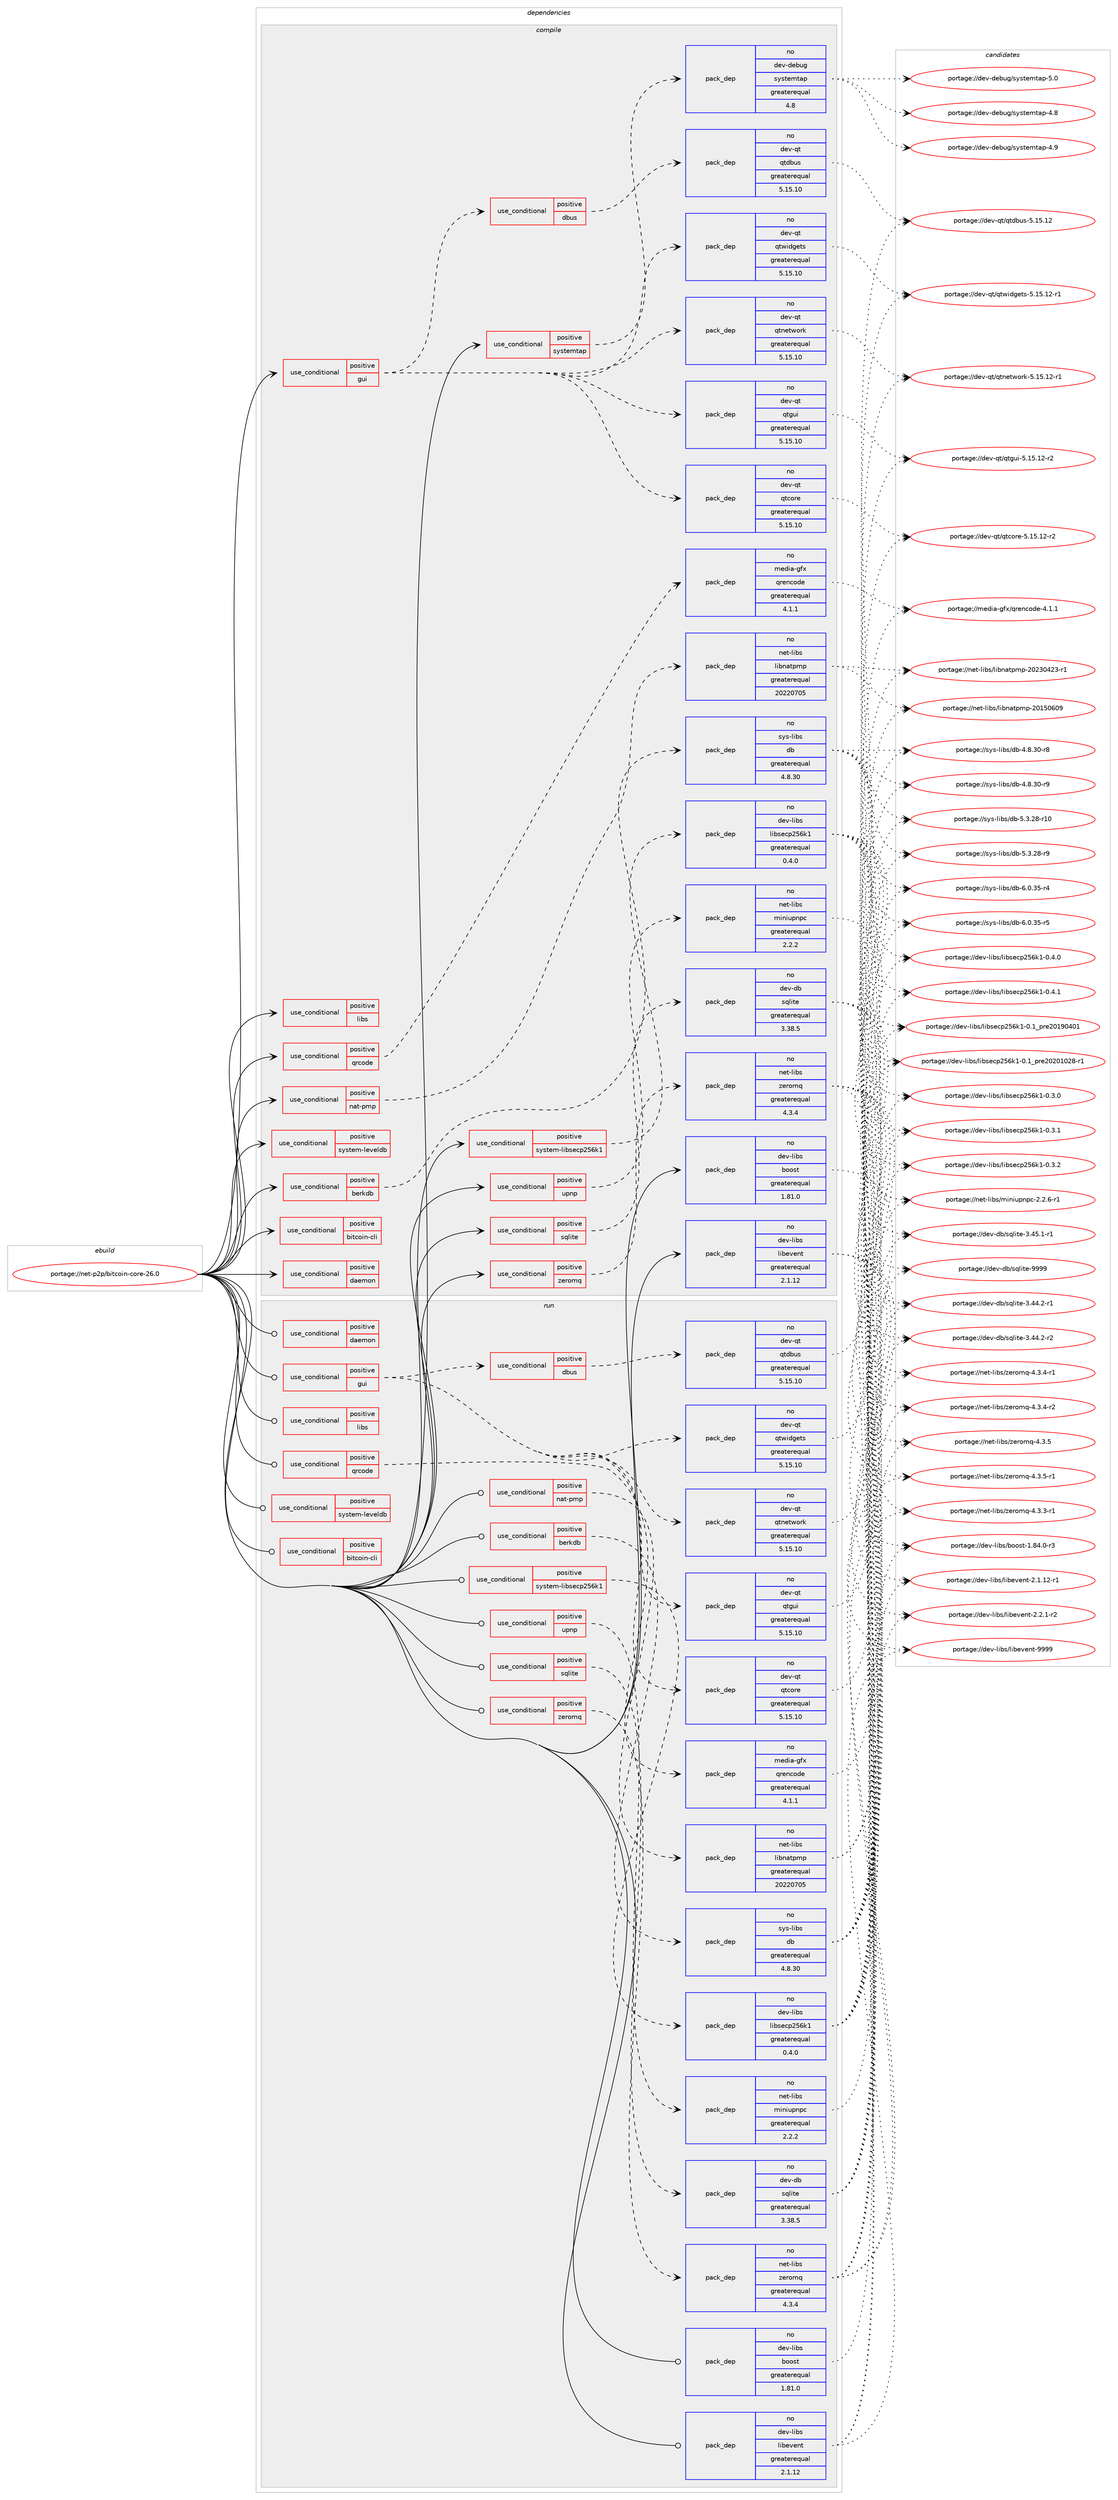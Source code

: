 digraph prolog {

# *************
# Graph options
# *************

newrank=true;
concentrate=true;
compound=true;
graph [rankdir=LR,fontname=Helvetica,fontsize=10,ranksep=1.5];#, ranksep=2.5, nodesep=0.2];
edge  [arrowhead=vee];
node  [fontname=Helvetica,fontsize=10];

# **********
# The ebuild
# **********

subgraph cluster_leftcol {
color=gray;
rank=same;
label=<<i>ebuild</i>>;
id [label="portage://net-p2p/bitcoin-core-26.0", color=red, width=4, href="../net-p2p/bitcoin-core-26.0.svg"];
}

# ****************
# The dependencies
# ****************

subgraph cluster_midcol {
color=gray;
label=<<i>dependencies</i>>;
subgraph cluster_compile {
fillcolor="#eeeeee";
style=filled;
label=<<i>compile</i>>;
subgraph cond5794 {
dependency8183 [label=<<TABLE BORDER="0" CELLBORDER="1" CELLSPACING="0" CELLPADDING="4"><TR><TD ROWSPAN="3" CELLPADDING="10">use_conditional</TD></TR><TR><TD>positive</TD></TR><TR><TD>berkdb</TD></TR></TABLE>>, shape=none, color=red];
subgraph pack2310 {
dependency8184 [label=<<TABLE BORDER="0" CELLBORDER="1" CELLSPACING="0" CELLPADDING="4" WIDTH="220"><TR><TD ROWSPAN="6" CELLPADDING="30">pack_dep</TD></TR><TR><TD WIDTH="110">no</TD></TR><TR><TD>sys-libs</TD></TR><TR><TD>db</TD></TR><TR><TD>greaterequal</TD></TR><TR><TD>4.8.30</TD></TR></TABLE>>, shape=none, color=blue];
}
dependency8183:e -> dependency8184:w [weight=20,style="dashed",arrowhead="vee"];
}
id:e -> dependency8183:w [weight=20,style="solid",arrowhead="vee"];
subgraph cond5795 {
dependency8185 [label=<<TABLE BORDER="0" CELLBORDER="1" CELLSPACING="0" CELLPADDING="4"><TR><TD ROWSPAN="3" CELLPADDING="10">use_conditional</TD></TR><TR><TD>positive</TD></TR><TR><TD>bitcoin-cli</TD></TR></TABLE>>, shape=none, color=red];
# *** BEGIN UNKNOWN DEPENDENCY TYPE (TODO) ***
# dependency8185 -> package_dependency(portage://net-p2p/bitcoin-core-26.0,install,weak,net-p2p,bitcoin-cli,none,[,,],[],[])
# *** END UNKNOWN DEPENDENCY TYPE (TODO) ***

}
id:e -> dependency8185:w [weight=20,style="solid",arrowhead="vee"];
subgraph cond5796 {
dependency8186 [label=<<TABLE BORDER="0" CELLBORDER="1" CELLSPACING="0" CELLPADDING="4"><TR><TD ROWSPAN="3" CELLPADDING="10">use_conditional</TD></TR><TR><TD>positive</TD></TR><TR><TD>daemon</TD></TR></TABLE>>, shape=none, color=red];
# *** BEGIN UNKNOWN DEPENDENCY TYPE (TODO) ***
# dependency8186 -> package_dependency(portage://net-p2p/bitcoin-core-26.0,install,weak,net-p2p,bitcoind,none,[,,],[],[])
# *** END UNKNOWN DEPENDENCY TYPE (TODO) ***

# *** BEGIN UNKNOWN DEPENDENCY TYPE (TODO) ***
# dependency8186 -> package_dependency(portage://net-p2p/bitcoin-core-26.0,install,no,acct-group,bitcoin,none,[,,],[],[])
# *** END UNKNOWN DEPENDENCY TYPE (TODO) ***

# *** BEGIN UNKNOWN DEPENDENCY TYPE (TODO) ***
# dependency8186 -> package_dependency(portage://net-p2p/bitcoin-core-26.0,install,no,acct-user,bitcoin,none,[,,],[],[])
# *** END UNKNOWN DEPENDENCY TYPE (TODO) ***

}
id:e -> dependency8186:w [weight=20,style="solid",arrowhead="vee"];
subgraph cond5797 {
dependency8187 [label=<<TABLE BORDER="0" CELLBORDER="1" CELLSPACING="0" CELLPADDING="4"><TR><TD ROWSPAN="3" CELLPADDING="10">use_conditional</TD></TR><TR><TD>positive</TD></TR><TR><TD>gui</TD></TR></TABLE>>, shape=none, color=red];
# *** BEGIN UNKNOWN DEPENDENCY TYPE (TODO) ***
# dependency8187 -> package_dependency(portage://net-p2p/bitcoin-core-26.0,install,weak,net-p2p,bitcoin-qt,none,[,,],[],[])
# *** END UNKNOWN DEPENDENCY TYPE (TODO) ***

subgraph pack2311 {
dependency8188 [label=<<TABLE BORDER="0" CELLBORDER="1" CELLSPACING="0" CELLPADDING="4" WIDTH="220"><TR><TD ROWSPAN="6" CELLPADDING="30">pack_dep</TD></TR><TR><TD WIDTH="110">no</TD></TR><TR><TD>dev-qt</TD></TR><TR><TD>qtcore</TD></TR><TR><TD>greaterequal</TD></TR><TR><TD>5.15.10</TD></TR></TABLE>>, shape=none, color=blue];
}
dependency8187:e -> dependency8188:w [weight=20,style="dashed",arrowhead="vee"];
subgraph pack2312 {
dependency8189 [label=<<TABLE BORDER="0" CELLBORDER="1" CELLSPACING="0" CELLPADDING="4" WIDTH="220"><TR><TD ROWSPAN="6" CELLPADDING="30">pack_dep</TD></TR><TR><TD WIDTH="110">no</TD></TR><TR><TD>dev-qt</TD></TR><TR><TD>qtgui</TD></TR><TR><TD>greaterequal</TD></TR><TR><TD>5.15.10</TD></TR></TABLE>>, shape=none, color=blue];
}
dependency8187:e -> dependency8189:w [weight=20,style="dashed",arrowhead="vee"];
subgraph pack2313 {
dependency8190 [label=<<TABLE BORDER="0" CELLBORDER="1" CELLSPACING="0" CELLPADDING="4" WIDTH="220"><TR><TD ROWSPAN="6" CELLPADDING="30">pack_dep</TD></TR><TR><TD WIDTH="110">no</TD></TR><TR><TD>dev-qt</TD></TR><TR><TD>qtnetwork</TD></TR><TR><TD>greaterequal</TD></TR><TR><TD>5.15.10</TD></TR></TABLE>>, shape=none, color=blue];
}
dependency8187:e -> dependency8190:w [weight=20,style="dashed",arrowhead="vee"];
subgraph pack2314 {
dependency8191 [label=<<TABLE BORDER="0" CELLBORDER="1" CELLSPACING="0" CELLPADDING="4" WIDTH="220"><TR><TD ROWSPAN="6" CELLPADDING="30">pack_dep</TD></TR><TR><TD WIDTH="110">no</TD></TR><TR><TD>dev-qt</TD></TR><TR><TD>qtwidgets</TD></TR><TR><TD>greaterequal</TD></TR><TR><TD>5.15.10</TD></TR></TABLE>>, shape=none, color=blue];
}
dependency8187:e -> dependency8191:w [weight=20,style="dashed",arrowhead="vee"];
subgraph cond5798 {
dependency8192 [label=<<TABLE BORDER="0" CELLBORDER="1" CELLSPACING="0" CELLPADDING="4"><TR><TD ROWSPAN="3" CELLPADDING="10">use_conditional</TD></TR><TR><TD>positive</TD></TR><TR><TD>dbus</TD></TR></TABLE>>, shape=none, color=red];
subgraph pack2315 {
dependency8193 [label=<<TABLE BORDER="0" CELLBORDER="1" CELLSPACING="0" CELLPADDING="4" WIDTH="220"><TR><TD ROWSPAN="6" CELLPADDING="30">pack_dep</TD></TR><TR><TD WIDTH="110">no</TD></TR><TR><TD>dev-qt</TD></TR><TR><TD>qtdbus</TD></TR><TR><TD>greaterequal</TD></TR><TR><TD>5.15.10</TD></TR></TABLE>>, shape=none, color=blue];
}
dependency8192:e -> dependency8193:w [weight=20,style="dashed",arrowhead="vee"];
}
dependency8187:e -> dependency8192:w [weight=20,style="dashed",arrowhead="vee"];
}
id:e -> dependency8187:w [weight=20,style="solid",arrowhead="vee"];
subgraph cond5799 {
dependency8194 [label=<<TABLE BORDER="0" CELLBORDER="1" CELLSPACING="0" CELLPADDING="4"><TR><TD ROWSPAN="3" CELLPADDING="10">use_conditional</TD></TR><TR><TD>positive</TD></TR><TR><TD>libs</TD></TR></TABLE>>, shape=none, color=red];
# *** BEGIN UNKNOWN DEPENDENCY TYPE (TODO) ***
# dependency8194 -> package_dependency(portage://net-p2p/bitcoin-core-26.0,install,weak,net-libs,libbitcoinconsensus,none,[,,],[],[])
# *** END UNKNOWN DEPENDENCY TYPE (TODO) ***

}
id:e -> dependency8194:w [weight=20,style="solid",arrowhead="vee"];
subgraph cond5800 {
dependency8195 [label=<<TABLE BORDER="0" CELLBORDER="1" CELLSPACING="0" CELLPADDING="4"><TR><TD ROWSPAN="3" CELLPADDING="10">use_conditional</TD></TR><TR><TD>positive</TD></TR><TR><TD>nat-pmp</TD></TR></TABLE>>, shape=none, color=red];
subgraph pack2316 {
dependency8196 [label=<<TABLE BORDER="0" CELLBORDER="1" CELLSPACING="0" CELLPADDING="4" WIDTH="220"><TR><TD ROWSPAN="6" CELLPADDING="30">pack_dep</TD></TR><TR><TD WIDTH="110">no</TD></TR><TR><TD>net-libs</TD></TR><TR><TD>libnatpmp</TD></TR><TR><TD>greaterequal</TD></TR><TR><TD>20220705</TD></TR></TABLE>>, shape=none, color=blue];
}
dependency8195:e -> dependency8196:w [weight=20,style="dashed",arrowhead="vee"];
}
id:e -> dependency8195:w [weight=20,style="solid",arrowhead="vee"];
subgraph cond5801 {
dependency8197 [label=<<TABLE BORDER="0" CELLBORDER="1" CELLSPACING="0" CELLPADDING="4"><TR><TD ROWSPAN="3" CELLPADDING="10">use_conditional</TD></TR><TR><TD>positive</TD></TR><TR><TD>qrcode</TD></TR></TABLE>>, shape=none, color=red];
subgraph pack2317 {
dependency8198 [label=<<TABLE BORDER="0" CELLBORDER="1" CELLSPACING="0" CELLPADDING="4" WIDTH="220"><TR><TD ROWSPAN="6" CELLPADDING="30">pack_dep</TD></TR><TR><TD WIDTH="110">no</TD></TR><TR><TD>media-gfx</TD></TR><TR><TD>qrencode</TD></TR><TR><TD>greaterequal</TD></TR><TR><TD>4.1.1</TD></TR></TABLE>>, shape=none, color=blue];
}
dependency8197:e -> dependency8198:w [weight=20,style="dashed",arrowhead="vee"];
}
id:e -> dependency8197:w [weight=20,style="solid",arrowhead="vee"];
subgraph cond5802 {
dependency8199 [label=<<TABLE BORDER="0" CELLBORDER="1" CELLSPACING="0" CELLPADDING="4"><TR><TD ROWSPAN="3" CELLPADDING="10">use_conditional</TD></TR><TR><TD>positive</TD></TR><TR><TD>sqlite</TD></TR></TABLE>>, shape=none, color=red];
subgraph pack2318 {
dependency8200 [label=<<TABLE BORDER="0" CELLBORDER="1" CELLSPACING="0" CELLPADDING="4" WIDTH="220"><TR><TD ROWSPAN="6" CELLPADDING="30">pack_dep</TD></TR><TR><TD WIDTH="110">no</TD></TR><TR><TD>dev-db</TD></TR><TR><TD>sqlite</TD></TR><TR><TD>greaterequal</TD></TR><TR><TD>3.38.5</TD></TR></TABLE>>, shape=none, color=blue];
}
dependency8199:e -> dependency8200:w [weight=20,style="dashed",arrowhead="vee"];
}
id:e -> dependency8199:w [weight=20,style="solid",arrowhead="vee"];
subgraph cond5803 {
dependency8201 [label=<<TABLE BORDER="0" CELLBORDER="1" CELLSPACING="0" CELLPADDING="4"><TR><TD ROWSPAN="3" CELLPADDING="10">use_conditional</TD></TR><TR><TD>positive</TD></TR><TR><TD>system-leveldb</TD></TR></TABLE>>, shape=none, color=red];
# *** BEGIN UNKNOWN DEPENDENCY TYPE (TODO) ***
# dependency8201 -> package_dependency(portage://net-p2p/bitcoin-core-26.0,install,no,virtual,bitcoin-leveldb,none,[,,],[],[])
# *** END UNKNOWN DEPENDENCY TYPE (TODO) ***

}
id:e -> dependency8201:w [weight=20,style="solid",arrowhead="vee"];
subgraph cond5804 {
dependency8202 [label=<<TABLE BORDER="0" CELLBORDER="1" CELLSPACING="0" CELLPADDING="4"><TR><TD ROWSPAN="3" CELLPADDING="10">use_conditional</TD></TR><TR><TD>positive</TD></TR><TR><TD>system-libsecp256k1</TD></TR></TABLE>>, shape=none, color=red];
subgraph pack2319 {
dependency8203 [label=<<TABLE BORDER="0" CELLBORDER="1" CELLSPACING="0" CELLPADDING="4" WIDTH="220"><TR><TD ROWSPAN="6" CELLPADDING="30">pack_dep</TD></TR><TR><TD WIDTH="110">no</TD></TR><TR><TD>dev-libs</TD></TR><TR><TD>libsecp256k1</TD></TR><TR><TD>greaterequal</TD></TR><TR><TD>0.4.0</TD></TR></TABLE>>, shape=none, color=blue];
}
dependency8202:e -> dependency8203:w [weight=20,style="dashed",arrowhead="vee"];
}
id:e -> dependency8202:w [weight=20,style="solid",arrowhead="vee"];
subgraph cond5805 {
dependency8204 [label=<<TABLE BORDER="0" CELLBORDER="1" CELLSPACING="0" CELLPADDING="4"><TR><TD ROWSPAN="3" CELLPADDING="10">use_conditional</TD></TR><TR><TD>positive</TD></TR><TR><TD>systemtap</TD></TR></TABLE>>, shape=none, color=red];
subgraph pack2320 {
dependency8205 [label=<<TABLE BORDER="0" CELLBORDER="1" CELLSPACING="0" CELLPADDING="4" WIDTH="220"><TR><TD ROWSPAN="6" CELLPADDING="30">pack_dep</TD></TR><TR><TD WIDTH="110">no</TD></TR><TR><TD>dev-debug</TD></TR><TR><TD>systemtap</TD></TR><TR><TD>greaterequal</TD></TR><TR><TD>4.8</TD></TR></TABLE>>, shape=none, color=blue];
}
dependency8204:e -> dependency8205:w [weight=20,style="dashed",arrowhead="vee"];
}
id:e -> dependency8204:w [weight=20,style="solid",arrowhead="vee"];
subgraph cond5806 {
dependency8206 [label=<<TABLE BORDER="0" CELLBORDER="1" CELLSPACING="0" CELLPADDING="4"><TR><TD ROWSPAN="3" CELLPADDING="10">use_conditional</TD></TR><TR><TD>positive</TD></TR><TR><TD>upnp</TD></TR></TABLE>>, shape=none, color=red];
subgraph pack2321 {
dependency8207 [label=<<TABLE BORDER="0" CELLBORDER="1" CELLSPACING="0" CELLPADDING="4" WIDTH="220"><TR><TD ROWSPAN="6" CELLPADDING="30">pack_dep</TD></TR><TR><TD WIDTH="110">no</TD></TR><TR><TD>net-libs</TD></TR><TR><TD>miniupnpc</TD></TR><TR><TD>greaterequal</TD></TR><TR><TD>2.2.2</TD></TR></TABLE>>, shape=none, color=blue];
}
dependency8206:e -> dependency8207:w [weight=20,style="dashed",arrowhead="vee"];
}
id:e -> dependency8206:w [weight=20,style="solid",arrowhead="vee"];
subgraph cond5807 {
dependency8208 [label=<<TABLE BORDER="0" CELLBORDER="1" CELLSPACING="0" CELLPADDING="4"><TR><TD ROWSPAN="3" CELLPADDING="10">use_conditional</TD></TR><TR><TD>positive</TD></TR><TR><TD>zeromq</TD></TR></TABLE>>, shape=none, color=red];
subgraph pack2322 {
dependency8209 [label=<<TABLE BORDER="0" CELLBORDER="1" CELLSPACING="0" CELLPADDING="4" WIDTH="220"><TR><TD ROWSPAN="6" CELLPADDING="30">pack_dep</TD></TR><TR><TD WIDTH="110">no</TD></TR><TR><TD>net-libs</TD></TR><TR><TD>zeromq</TD></TR><TR><TD>greaterequal</TD></TR><TR><TD>4.3.4</TD></TR></TABLE>>, shape=none, color=blue];
}
dependency8208:e -> dependency8209:w [weight=20,style="dashed",arrowhead="vee"];
}
id:e -> dependency8208:w [weight=20,style="solid",arrowhead="vee"];
subgraph pack2323 {
dependency8210 [label=<<TABLE BORDER="0" CELLBORDER="1" CELLSPACING="0" CELLPADDING="4" WIDTH="220"><TR><TD ROWSPAN="6" CELLPADDING="30">pack_dep</TD></TR><TR><TD WIDTH="110">no</TD></TR><TR><TD>dev-libs</TD></TR><TR><TD>boost</TD></TR><TR><TD>greaterequal</TD></TR><TR><TD>1.81.0</TD></TR></TABLE>>, shape=none, color=blue];
}
id:e -> dependency8210:w [weight=20,style="solid",arrowhead="vee"];
subgraph pack2324 {
dependency8211 [label=<<TABLE BORDER="0" CELLBORDER="1" CELLSPACING="0" CELLPADDING="4" WIDTH="220"><TR><TD ROWSPAN="6" CELLPADDING="30">pack_dep</TD></TR><TR><TD WIDTH="110">no</TD></TR><TR><TD>dev-libs</TD></TR><TR><TD>libevent</TD></TR><TR><TD>greaterequal</TD></TR><TR><TD>2.1.12</TD></TR></TABLE>>, shape=none, color=blue];
}
id:e -> dependency8211:w [weight=20,style="solid",arrowhead="vee"];
# *** BEGIN UNKNOWN DEPENDENCY TYPE (TODO) ***
# id -> package_dependency(portage://net-p2p/bitcoin-core-26.0,install,weak,dev-util,bitcoin-tx,none,[,,],[],[])
# *** END UNKNOWN DEPENDENCY TYPE (TODO) ***

}
subgraph cluster_compileandrun {
fillcolor="#eeeeee";
style=filled;
label=<<i>compile and run</i>>;
}
subgraph cluster_run {
fillcolor="#eeeeee";
style=filled;
label=<<i>run</i>>;
subgraph cond5808 {
dependency8212 [label=<<TABLE BORDER="0" CELLBORDER="1" CELLSPACING="0" CELLPADDING="4"><TR><TD ROWSPAN="3" CELLPADDING="10">use_conditional</TD></TR><TR><TD>positive</TD></TR><TR><TD>berkdb</TD></TR></TABLE>>, shape=none, color=red];
subgraph pack2325 {
dependency8213 [label=<<TABLE BORDER="0" CELLBORDER="1" CELLSPACING="0" CELLPADDING="4" WIDTH="220"><TR><TD ROWSPAN="6" CELLPADDING="30">pack_dep</TD></TR><TR><TD WIDTH="110">no</TD></TR><TR><TD>sys-libs</TD></TR><TR><TD>db</TD></TR><TR><TD>greaterequal</TD></TR><TR><TD>4.8.30</TD></TR></TABLE>>, shape=none, color=blue];
}
dependency8212:e -> dependency8213:w [weight=20,style="dashed",arrowhead="vee"];
}
id:e -> dependency8212:w [weight=20,style="solid",arrowhead="odot"];
subgraph cond5809 {
dependency8214 [label=<<TABLE BORDER="0" CELLBORDER="1" CELLSPACING="0" CELLPADDING="4"><TR><TD ROWSPAN="3" CELLPADDING="10">use_conditional</TD></TR><TR><TD>positive</TD></TR><TR><TD>bitcoin-cli</TD></TR></TABLE>>, shape=none, color=red];
# *** BEGIN UNKNOWN DEPENDENCY TYPE (TODO) ***
# dependency8214 -> package_dependency(portage://net-p2p/bitcoin-core-26.0,run,weak,net-p2p,bitcoin-cli,none,[,,],[],[])
# *** END UNKNOWN DEPENDENCY TYPE (TODO) ***

}
id:e -> dependency8214:w [weight=20,style="solid",arrowhead="odot"];
subgraph cond5810 {
dependency8215 [label=<<TABLE BORDER="0" CELLBORDER="1" CELLSPACING="0" CELLPADDING="4"><TR><TD ROWSPAN="3" CELLPADDING="10">use_conditional</TD></TR><TR><TD>positive</TD></TR><TR><TD>daemon</TD></TR></TABLE>>, shape=none, color=red];
# *** BEGIN UNKNOWN DEPENDENCY TYPE (TODO) ***
# dependency8215 -> package_dependency(portage://net-p2p/bitcoin-core-26.0,run,weak,net-p2p,bitcoind,none,[,,],[],[])
# *** END UNKNOWN DEPENDENCY TYPE (TODO) ***

# *** BEGIN UNKNOWN DEPENDENCY TYPE (TODO) ***
# dependency8215 -> package_dependency(portage://net-p2p/bitcoin-core-26.0,run,no,acct-group,bitcoin,none,[,,],[],[])
# *** END UNKNOWN DEPENDENCY TYPE (TODO) ***

# *** BEGIN UNKNOWN DEPENDENCY TYPE (TODO) ***
# dependency8215 -> package_dependency(portage://net-p2p/bitcoin-core-26.0,run,no,acct-user,bitcoin,none,[,,],[],[])
# *** END UNKNOWN DEPENDENCY TYPE (TODO) ***

}
id:e -> dependency8215:w [weight=20,style="solid",arrowhead="odot"];
subgraph cond5811 {
dependency8216 [label=<<TABLE BORDER="0" CELLBORDER="1" CELLSPACING="0" CELLPADDING="4"><TR><TD ROWSPAN="3" CELLPADDING="10">use_conditional</TD></TR><TR><TD>positive</TD></TR><TR><TD>gui</TD></TR></TABLE>>, shape=none, color=red];
# *** BEGIN UNKNOWN DEPENDENCY TYPE (TODO) ***
# dependency8216 -> package_dependency(portage://net-p2p/bitcoin-core-26.0,run,weak,net-p2p,bitcoin-qt,none,[,,],[],[])
# *** END UNKNOWN DEPENDENCY TYPE (TODO) ***

subgraph pack2326 {
dependency8217 [label=<<TABLE BORDER="0" CELLBORDER="1" CELLSPACING="0" CELLPADDING="4" WIDTH="220"><TR><TD ROWSPAN="6" CELLPADDING="30">pack_dep</TD></TR><TR><TD WIDTH="110">no</TD></TR><TR><TD>dev-qt</TD></TR><TR><TD>qtcore</TD></TR><TR><TD>greaterequal</TD></TR><TR><TD>5.15.10</TD></TR></TABLE>>, shape=none, color=blue];
}
dependency8216:e -> dependency8217:w [weight=20,style="dashed",arrowhead="vee"];
subgraph pack2327 {
dependency8218 [label=<<TABLE BORDER="0" CELLBORDER="1" CELLSPACING="0" CELLPADDING="4" WIDTH="220"><TR><TD ROWSPAN="6" CELLPADDING="30">pack_dep</TD></TR><TR><TD WIDTH="110">no</TD></TR><TR><TD>dev-qt</TD></TR><TR><TD>qtgui</TD></TR><TR><TD>greaterequal</TD></TR><TR><TD>5.15.10</TD></TR></TABLE>>, shape=none, color=blue];
}
dependency8216:e -> dependency8218:w [weight=20,style="dashed",arrowhead="vee"];
subgraph pack2328 {
dependency8219 [label=<<TABLE BORDER="0" CELLBORDER="1" CELLSPACING="0" CELLPADDING="4" WIDTH="220"><TR><TD ROWSPAN="6" CELLPADDING="30">pack_dep</TD></TR><TR><TD WIDTH="110">no</TD></TR><TR><TD>dev-qt</TD></TR><TR><TD>qtnetwork</TD></TR><TR><TD>greaterequal</TD></TR><TR><TD>5.15.10</TD></TR></TABLE>>, shape=none, color=blue];
}
dependency8216:e -> dependency8219:w [weight=20,style="dashed",arrowhead="vee"];
subgraph pack2329 {
dependency8220 [label=<<TABLE BORDER="0" CELLBORDER="1" CELLSPACING="0" CELLPADDING="4" WIDTH="220"><TR><TD ROWSPAN="6" CELLPADDING="30">pack_dep</TD></TR><TR><TD WIDTH="110">no</TD></TR><TR><TD>dev-qt</TD></TR><TR><TD>qtwidgets</TD></TR><TR><TD>greaterequal</TD></TR><TR><TD>5.15.10</TD></TR></TABLE>>, shape=none, color=blue];
}
dependency8216:e -> dependency8220:w [weight=20,style="dashed",arrowhead="vee"];
subgraph cond5812 {
dependency8221 [label=<<TABLE BORDER="0" CELLBORDER="1" CELLSPACING="0" CELLPADDING="4"><TR><TD ROWSPAN="3" CELLPADDING="10">use_conditional</TD></TR><TR><TD>positive</TD></TR><TR><TD>dbus</TD></TR></TABLE>>, shape=none, color=red];
subgraph pack2330 {
dependency8222 [label=<<TABLE BORDER="0" CELLBORDER="1" CELLSPACING="0" CELLPADDING="4" WIDTH="220"><TR><TD ROWSPAN="6" CELLPADDING="30">pack_dep</TD></TR><TR><TD WIDTH="110">no</TD></TR><TR><TD>dev-qt</TD></TR><TR><TD>qtdbus</TD></TR><TR><TD>greaterequal</TD></TR><TR><TD>5.15.10</TD></TR></TABLE>>, shape=none, color=blue];
}
dependency8221:e -> dependency8222:w [weight=20,style="dashed",arrowhead="vee"];
}
dependency8216:e -> dependency8221:w [weight=20,style="dashed",arrowhead="vee"];
}
id:e -> dependency8216:w [weight=20,style="solid",arrowhead="odot"];
subgraph cond5813 {
dependency8223 [label=<<TABLE BORDER="0" CELLBORDER="1" CELLSPACING="0" CELLPADDING="4"><TR><TD ROWSPAN="3" CELLPADDING="10">use_conditional</TD></TR><TR><TD>positive</TD></TR><TR><TD>libs</TD></TR></TABLE>>, shape=none, color=red];
# *** BEGIN UNKNOWN DEPENDENCY TYPE (TODO) ***
# dependency8223 -> package_dependency(portage://net-p2p/bitcoin-core-26.0,run,weak,net-libs,libbitcoinconsensus,none,[,,],[],[])
# *** END UNKNOWN DEPENDENCY TYPE (TODO) ***

}
id:e -> dependency8223:w [weight=20,style="solid",arrowhead="odot"];
subgraph cond5814 {
dependency8224 [label=<<TABLE BORDER="0" CELLBORDER="1" CELLSPACING="0" CELLPADDING="4"><TR><TD ROWSPAN="3" CELLPADDING="10">use_conditional</TD></TR><TR><TD>positive</TD></TR><TR><TD>nat-pmp</TD></TR></TABLE>>, shape=none, color=red];
subgraph pack2331 {
dependency8225 [label=<<TABLE BORDER="0" CELLBORDER="1" CELLSPACING="0" CELLPADDING="4" WIDTH="220"><TR><TD ROWSPAN="6" CELLPADDING="30">pack_dep</TD></TR><TR><TD WIDTH="110">no</TD></TR><TR><TD>net-libs</TD></TR><TR><TD>libnatpmp</TD></TR><TR><TD>greaterequal</TD></TR><TR><TD>20220705</TD></TR></TABLE>>, shape=none, color=blue];
}
dependency8224:e -> dependency8225:w [weight=20,style="dashed",arrowhead="vee"];
}
id:e -> dependency8224:w [weight=20,style="solid",arrowhead="odot"];
subgraph cond5815 {
dependency8226 [label=<<TABLE BORDER="0" CELLBORDER="1" CELLSPACING="0" CELLPADDING="4"><TR><TD ROWSPAN="3" CELLPADDING="10">use_conditional</TD></TR><TR><TD>positive</TD></TR><TR><TD>qrcode</TD></TR></TABLE>>, shape=none, color=red];
subgraph pack2332 {
dependency8227 [label=<<TABLE BORDER="0" CELLBORDER="1" CELLSPACING="0" CELLPADDING="4" WIDTH="220"><TR><TD ROWSPAN="6" CELLPADDING="30">pack_dep</TD></TR><TR><TD WIDTH="110">no</TD></TR><TR><TD>media-gfx</TD></TR><TR><TD>qrencode</TD></TR><TR><TD>greaterequal</TD></TR><TR><TD>4.1.1</TD></TR></TABLE>>, shape=none, color=blue];
}
dependency8226:e -> dependency8227:w [weight=20,style="dashed",arrowhead="vee"];
}
id:e -> dependency8226:w [weight=20,style="solid",arrowhead="odot"];
subgraph cond5816 {
dependency8228 [label=<<TABLE BORDER="0" CELLBORDER="1" CELLSPACING="0" CELLPADDING="4"><TR><TD ROWSPAN="3" CELLPADDING="10">use_conditional</TD></TR><TR><TD>positive</TD></TR><TR><TD>sqlite</TD></TR></TABLE>>, shape=none, color=red];
subgraph pack2333 {
dependency8229 [label=<<TABLE BORDER="0" CELLBORDER="1" CELLSPACING="0" CELLPADDING="4" WIDTH="220"><TR><TD ROWSPAN="6" CELLPADDING="30">pack_dep</TD></TR><TR><TD WIDTH="110">no</TD></TR><TR><TD>dev-db</TD></TR><TR><TD>sqlite</TD></TR><TR><TD>greaterequal</TD></TR><TR><TD>3.38.5</TD></TR></TABLE>>, shape=none, color=blue];
}
dependency8228:e -> dependency8229:w [weight=20,style="dashed",arrowhead="vee"];
}
id:e -> dependency8228:w [weight=20,style="solid",arrowhead="odot"];
subgraph cond5817 {
dependency8230 [label=<<TABLE BORDER="0" CELLBORDER="1" CELLSPACING="0" CELLPADDING="4"><TR><TD ROWSPAN="3" CELLPADDING="10">use_conditional</TD></TR><TR><TD>positive</TD></TR><TR><TD>system-leveldb</TD></TR></TABLE>>, shape=none, color=red];
# *** BEGIN UNKNOWN DEPENDENCY TYPE (TODO) ***
# dependency8230 -> package_dependency(portage://net-p2p/bitcoin-core-26.0,run,no,virtual,bitcoin-leveldb,none,[,,],[],[])
# *** END UNKNOWN DEPENDENCY TYPE (TODO) ***

}
id:e -> dependency8230:w [weight=20,style="solid",arrowhead="odot"];
subgraph cond5818 {
dependency8231 [label=<<TABLE BORDER="0" CELLBORDER="1" CELLSPACING="0" CELLPADDING="4"><TR><TD ROWSPAN="3" CELLPADDING="10">use_conditional</TD></TR><TR><TD>positive</TD></TR><TR><TD>system-libsecp256k1</TD></TR></TABLE>>, shape=none, color=red];
subgraph pack2334 {
dependency8232 [label=<<TABLE BORDER="0" CELLBORDER="1" CELLSPACING="0" CELLPADDING="4" WIDTH="220"><TR><TD ROWSPAN="6" CELLPADDING="30">pack_dep</TD></TR><TR><TD WIDTH="110">no</TD></TR><TR><TD>dev-libs</TD></TR><TR><TD>libsecp256k1</TD></TR><TR><TD>greaterequal</TD></TR><TR><TD>0.4.0</TD></TR></TABLE>>, shape=none, color=blue];
}
dependency8231:e -> dependency8232:w [weight=20,style="dashed",arrowhead="vee"];
}
id:e -> dependency8231:w [weight=20,style="solid",arrowhead="odot"];
subgraph cond5819 {
dependency8233 [label=<<TABLE BORDER="0" CELLBORDER="1" CELLSPACING="0" CELLPADDING="4"><TR><TD ROWSPAN="3" CELLPADDING="10">use_conditional</TD></TR><TR><TD>positive</TD></TR><TR><TD>upnp</TD></TR></TABLE>>, shape=none, color=red];
subgraph pack2335 {
dependency8234 [label=<<TABLE BORDER="0" CELLBORDER="1" CELLSPACING="0" CELLPADDING="4" WIDTH="220"><TR><TD ROWSPAN="6" CELLPADDING="30">pack_dep</TD></TR><TR><TD WIDTH="110">no</TD></TR><TR><TD>net-libs</TD></TR><TR><TD>miniupnpc</TD></TR><TR><TD>greaterequal</TD></TR><TR><TD>2.2.2</TD></TR></TABLE>>, shape=none, color=blue];
}
dependency8233:e -> dependency8234:w [weight=20,style="dashed",arrowhead="vee"];
}
id:e -> dependency8233:w [weight=20,style="solid",arrowhead="odot"];
subgraph cond5820 {
dependency8235 [label=<<TABLE BORDER="0" CELLBORDER="1" CELLSPACING="0" CELLPADDING="4"><TR><TD ROWSPAN="3" CELLPADDING="10">use_conditional</TD></TR><TR><TD>positive</TD></TR><TR><TD>zeromq</TD></TR></TABLE>>, shape=none, color=red];
subgraph pack2336 {
dependency8236 [label=<<TABLE BORDER="0" CELLBORDER="1" CELLSPACING="0" CELLPADDING="4" WIDTH="220"><TR><TD ROWSPAN="6" CELLPADDING="30">pack_dep</TD></TR><TR><TD WIDTH="110">no</TD></TR><TR><TD>net-libs</TD></TR><TR><TD>zeromq</TD></TR><TR><TD>greaterequal</TD></TR><TR><TD>4.3.4</TD></TR></TABLE>>, shape=none, color=blue];
}
dependency8235:e -> dependency8236:w [weight=20,style="dashed",arrowhead="vee"];
}
id:e -> dependency8235:w [weight=20,style="solid",arrowhead="odot"];
subgraph pack2337 {
dependency8237 [label=<<TABLE BORDER="0" CELLBORDER="1" CELLSPACING="0" CELLPADDING="4" WIDTH="220"><TR><TD ROWSPAN="6" CELLPADDING="30">pack_dep</TD></TR><TR><TD WIDTH="110">no</TD></TR><TR><TD>dev-libs</TD></TR><TR><TD>boost</TD></TR><TR><TD>greaterequal</TD></TR><TR><TD>1.81.0</TD></TR></TABLE>>, shape=none, color=blue];
}
id:e -> dependency8237:w [weight=20,style="solid",arrowhead="odot"];
subgraph pack2338 {
dependency8238 [label=<<TABLE BORDER="0" CELLBORDER="1" CELLSPACING="0" CELLPADDING="4" WIDTH="220"><TR><TD ROWSPAN="6" CELLPADDING="30">pack_dep</TD></TR><TR><TD WIDTH="110">no</TD></TR><TR><TD>dev-libs</TD></TR><TR><TD>libevent</TD></TR><TR><TD>greaterequal</TD></TR><TR><TD>2.1.12</TD></TR></TABLE>>, shape=none, color=blue];
}
id:e -> dependency8238:w [weight=20,style="solid",arrowhead="odot"];
# *** BEGIN UNKNOWN DEPENDENCY TYPE (TODO) ***
# id -> package_dependency(portage://net-p2p/bitcoin-core-26.0,run,weak,dev-util,bitcoin-tx,none,[,,],[],[])
# *** END UNKNOWN DEPENDENCY TYPE (TODO) ***

}
}

# **************
# The candidates
# **************

subgraph cluster_choices {
rank=same;
color=gray;
label=<<i>candidates</i>>;

subgraph choice2310 {
color=black;
nodesep=1;
choice11512111545108105981154710098455246564651484511456 [label="portage://sys-libs/db-4.8.30-r8", color=red, width=4,href="../sys-libs/db-4.8.30-r8.svg"];
choice11512111545108105981154710098455246564651484511457 [label="portage://sys-libs/db-4.8.30-r9", color=red, width=4,href="../sys-libs/db-4.8.30-r9.svg"];
choice1151211154510810598115471009845534651465056451144948 [label="portage://sys-libs/db-5.3.28-r10", color=red, width=4,href="../sys-libs/db-5.3.28-r10.svg"];
choice11512111545108105981154710098455346514650564511457 [label="portage://sys-libs/db-5.3.28-r9", color=red, width=4,href="../sys-libs/db-5.3.28-r9.svg"];
choice11512111545108105981154710098455446484651534511452 [label="portage://sys-libs/db-6.0.35-r4", color=red, width=4,href="../sys-libs/db-6.0.35-r4.svg"];
choice11512111545108105981154710098455446484651534511453 [label="portage://sys-libs/db-6.0.35-r5", color=red, width=4,href="../sys-libs/db-6.0.35-r5.svg"];
dependency8184:e -> choice11512111545108105981154710098455246564651484511456:w [style=dotted,weight="100"];
dependency8184:e -> choice11512111545108105981154710098455246564651484511457:w [style=dotted,weight="100"];
dependency8184:e -> choice1151211154510810598115471009845534651465056451144948:w [style=dotted,weight="100"];
dependency8184:e -> choice11512111545108105981154710098455346514650564511457:w [style=dotted,weight="100"];
dependency8184:e -> choice11512111545108105981154710098455446484651534511452:w [style=dotted,weight="100"];
dependency8184:e -> choice11512111545108105981154710098455446484651534511453:w [style=dotted,weight="100"];
}
subgraph choice2311 {
color=black;
nodesep=1;
choice10010111845113116471131169911111410145534649534649504511450 [label="portage://dev-qt/qtcore-5.15.12-r2", color=red, width=4,href="../dev-qt/qtcore-5.15.12-r2.svg"];
dependency8188:e -> choice10010111845113116471131169911111410145534649534649504511450:w [style=dotted,weight="100"];
}
subgraph choice2312 {
color=black;
nodesep=1;
choice100101118451131164711311610311710545534649534649504511450 [label="portage://dev-qt/qtgui-5.15.12-r2", color=red, width=4,href="../dev-qt/qtgui-5.15.12-r2.svg"];
dependency8189:e -> choice100101118451131164711311610311710545534649534649504511450:w [style=dotted,weight="100"];
}
subgraph choice2313 {
color=black;
nodesep=1;
choice100101118451131164711311611010111611911111410745534649534649504511449 [label="portage://dev-qt/qtnetwork-5.15.12-r1", color=red, width=4,href="../dev-qt/qtnetwork-5.15.12-r1.svg"];
dependency8190:e -> choice100101118451131164711311611010111611911111410745534649534649504511449:w [style=dotted,weight="100"];
}
subgraph choice2314 {
color=black;
nodesep=1;
choice100101118451131164711311611910510010310111611545534649534649504511449 [label="portage://dev-qt/qtwidgets-5.15.12-r1", color=red, width=4,href="../dev-qt/qtwidgets-5.15.12-r1.svg"];
dependency8191:e -> choice100101118451131164711311611910510010310111611545534649534649504511449:w [style=dotted,weight="100"];
}
subgraph choice2315 {
color=black;
nodesep=1;
choice1001011184511311647113116100981171154553464953464950 [label="portage://dev-qt/qtdbus-5.15.12", color=red, width=4,href="../dev-qt/qtdbus-5.15.12.svg"];
dependency8193:e -> choice1001011184511311647113116100981171154553464953464950:w [style=dotted,weight="100"];
}
subgraph choice2316 {
color=black;
nodesep=1;
choice1101011164510810598115471081059811097116112109112455048495348544857 [label="portage://net-libs/libnatpmp-20150609", color=red, width=4,href="../net-libs/libnatpmp-20150609.svg"];
choice11010111645108105981154710810598110971161121091124550485051485250514511449 [label="portage://net-libs/libnatpmp-20230423-r1", color=red, width=4,href="../net-libs/libnatpmp-20230423-r1.svg"];
dependency8196:e -> choice1101011164510810598115471081059811097116112109112455048495348544857:w [style=dotted,weight="100"];
dependency8196:e -> choice11010111645108105981154710810598110971161121091124550485051485250514511449:w [style=dotted,weight="100"];
}
subgraph choice2317 {
color=black;
nodesep=1;
choice10910110010597451031021204711311410111099111100101455246494649 [label="portage://media-gfx/qrencode-4.1.1", color=red, width=4,href="../media-gfx/qrencode-4.1.1.svg"];
dependency8198:e -> choice10910110010597451031021204711311410111099111100101455246494649:w [style=dotted,weight="100"];
}
subgraph choice2318 {
color=black;
nodesep=1;
choice100101118451009847115113108105116101455146525246504511449 [label="portage://dev-db/sqlite-3.44.2-r1", color=red, width=4,href="../dev-db/sqlite-3.44.2-r1.svg"];
choice100101118451009847115113108105116101455146525246504511450 [label="portage://dev-db/sqlite-3.44.2-r2", color=red, width=4,href="../dev-db/sqlite-3.44.2-r2.svg"];
choice100101118451009847115113108105116101455146525346494511449 [label="portage://dev-db/sqlite-3.45.1-r1", color=red, width=4,href="../dev-db/sqlite-3.45.1-r1.svg"];
choice1001011184510098471151131081051161014557575757 [label="portage://dev-db/sqlite-9999", color=red, width=4,href="../dev-db/sqlite-9999.svg"];
dependency8200:e -> choice100101118451009847115113108105116101455146525246504511449:w [style=dotted,weight="100"];
dependency8200:e -> choice100101118451009847115113108105116101455146525246504511450:w [style=dotted,weight="100"];
dependency8200:e -> choice100101118451009847115113108105116101455146525346494511449:w [style=dotted,weight="100"];
dependency8200:e -> choice1001011184510098471151131081051161014557575757:w [style=dotted,weight="100"];
}
subgraph choice2319 {
color=black;
nodesep=1;
choice10010111845108105981154710810598115101991125053541074945484649951121141015048495748524849 [label="portage://dev-libs/libsecp256k1-0.1_pre20190401", color=red, width=4,href="../dev-libs/libsecp256k1-0.1_pre20190401.svg"];
choice100101118451081059811547108105981151019911250535410749454846499511211410150485048494850564511449 [label="portage://dev-libs/libsecp256k1-0.1_pre20201028-r1", color=red, width=4,href="../dev-libs/libsecp256k1-0.1_pre20201028-r1.svg"];
choice100101118451081059811547108105981151019911250535410749454846514648 [label="portage://dev-libs/libsecp256k1-0.3.0", color=red, width=4,href="../dev-libs/libsecp256k1-0.3.0.svg"];
choice100101118451081059811547108105981151019911250535410749454846514649 [label="portage://dev-libs/libsecp256k1-0.3.1", color=red, width=4,href="../dev-libs/libsecp256k1-0.3.1.svg"];
choice100101118451081059811547108105981151019911250535410749454846514650 [label="portage://dev-libs/libsecp256k1-0.3.2", color=red, width=4,href="../dev-libs/libsecp256k1-0.3.2.svg"];
choice100101118451081059811547108105981151019911250535410749454846524648 [label="portage://dev-libs/libsecp256k1-0.4.0", color=red, width=4,href="../dev-libs/libsecp256k1-0.4.0.svg"];
choice100101118451081059811547108105981151019911250535410749454846524649 [label="portage://dev-libs/libsecp256k1-0.4.1", color=red, width=4,href="../dev-libs/libsecp256k1-0.4.1.svg"];
dependency8203:e -> choice10010111845108105981154710810598115101991125053541074945484649951121141015048495748524849:w [style=dotted,weight="100"];
dependency8203:e -> choice100101118451081059811547108105981151019911250535410749454846499511211410150485048494850564511449:w [style=dotted,weight="100"];
dependency8203:e -> choice100101118451081059811547108105981151019911250535410749454846514648:w [style=dotted,weight="100"];
dependency8203:e -> choice100101118451081059811547108105981151019911250535410749454846514649:w [style=dotted,weight="100"];
dependency8203:e -> choice100101118451081059811547108105981151019911250535410749454846514650:w [style=dotted,weight="100"];
dependency8203:e -> choice100101118451081059811547108105981151019911250535410749454846524648:w [style=dotted,weight="100"];
dependency8203:e -> choice100101118451081059811547108105981151019911250535410749454846524649:w [style=dotted,weight="100"];
}
subgraph choice2320 {
color=black;
nodesep=1;
choice1001011184510010198117103471151211151161011091169711245524656 [label="portage://dev-debug/systemtap-4.8", color=red, width=4,href="../dev-debug/systemtap-4.8.svg"];
choice1001011184510010198117103471151211151161011091169711245524657 [label="portage://dev-debug/systemtap-4.9", color=red, width=4,href="../dev-debug/systemtap-4.9.svg"];
choice1001011184510010198117103471151211151161011091169711245534648 [label="portage://dev-debug/systemtap-5.0", color=red, width=4,href="../dev-debug/systemtap-5.0.svg"];
dependency8205:e -> choice1001011184510010198117103471151211151161011091169711245524656:w [style=dotted,weight="100"];
dependency8205:e -> choice1001011184510010198117103471151211151161011091169711245524657:w [style=dotted,weight="100"];
dependency8205:e -> choice1001011184510010198117103471151211151161011091169711245534648:w [style=dotted,weight="100"];
}
subgraph choice2321 {
color=black;
nodesep=1;
choice110101116451081059811547109105110105117112110112994550465046544511449 [label="portage://net-libs/miniupnpc-2.2.6-r1", color=red, width=4,href="../net-libs/miniupnpc-2.2.6-r1.svg"];
dependency8207:e -> choice110101116451081059811547109105110105117112110112994550465046544511449:w [style=dotted,weight="100"];
}
subgraph choice2322 {
color=black;
nodesep=1;
choice1101011164510810598115471221011141111091134552465146514511449 [label="portage://net-libs/zeromq-4.3.3-r1", color=red, width=4,href="../net-libs/zeromq-4.3.3-r1.svg"];
choice1101011164510810598115471221011141111091134552465146524511449 [label="portage://net-libs/zeromq-4.3.4-r1", color=red, width=4,href="../net-libs/zeromq-4.3.4-r1.svg"];
choice1101011164510810598115471221011141111091134552465146524511450 [label="portage://net-libs/zeromq-4.3.4-r2", color=red, width=4,href="../net-libs/zeromq-4.3.4-r2.svg"];
choice110101116451081059811547122101114111109113455246514653 [label="portage://net-libs/zeromq-4.3.5", color=red, width=4,href="../net-libs/zeromq-4.3.5.svg"];
choice1101011164510810598115471221011141111091134552465146534511449 [label="portage://net-libs/zeromq-4.3.5-r1", color=red, width=4,href="../net-libs/zeromq-4.3.5-r1.svg"];
dependency8209:e -> choice1101011164510810598115471221011141111091134552465146514511449:w [style=dotted,weight="100"];
dependency8209:e -> choice1101011164510810598115471221011141111091134552465146524511449:w [style=dotted,weight="100"];
dependency8209:e -> choice1101011164510810598115471221011141111091134552465146524511450:w [style=dotted,weight="100"];
dependency8209:e -> choice110101116451081059811547122101114111109113455246514653:w [style=dotted,weight="100"];
dependency8209:e -> choice1101011164510810598115471221011141111091134552465146534511449:w [style=dotted,weight="100"];
}
subgraph choice2323 {
color=black;
nodesep=1;
choice10010111845108105981154798111111115116454946565246484511451 [label="portage://dev-libs/boost-1.84.0-r3", color=red, width=4,href="../dev-libs/boost-1.84.0-r3.svg"];
dependency8210:e -> choice10010111845108105981154798111111115116454946565246484511451:w [style=dotted,weight="100"];
}
subgraph choice2324 {
color=black;
nodesep=1;
choice10010111845108105981154710810598101118101110116455046494649504511449 [label="portage://dev-libs/libevent-2.1.12-r1", color=red, width=4,href="../dev-libs/libevent-2.1.12-r1.svg"];
choice100101118451081059811547108105981011181011101164550465046494511450 [label="portage://dev-libs/libevent-2.2.1-r2", color=red, width=4,href="../dev-libs/libevent-2.2.1-r2.svg"];
choice100101118451081059811547108105981011181011101164557575757 [label="portage://dev-libs/libevent-9999", color=red, width=4,href="../dev-libs/libevent-9999.svg"];
dependency8211:e -> choice10010111845108105981154710810598101118101110116455046494649504511449:w [style=dotted,weight="100"];
dependency8211:e -> choice100101118451081059811547108105981011181011101164550465046494511450:w [style=dotted,weight="100"];
dependency8211:e -> choice100101118451081059811547108105981011181011101164557575757:w [style=dotted,weight="100"];
}
subgraph choice2325 {
color=black;
nodesep=1;
choice11512111545108105981154710098455246564651484511456 [label="portage://sys-libs/db-4.8.30-r8", color=red, width=4,href="../sys-libs/db-4.8.30-r8.svg"];
choice11512111545108105981154710098455246564651484511457 [label="portage://sys-libs/db-4.8.30-r9", color=red, width=4,href="../sys-libs/db-4.8.30-r9.svg"];
choice1151211154510810598115471009845534651465056451144948 [label="portage://sys-libs/db-5.3.28-r10", color=red, width=4,href="../sys-libs/db-5.3.28-r10.svg"];
choice11512111545108105981154710098455346514650564511457 [label="portage://sys-libs/db-5.3.28-r9", color=red, width=4,href="../sys-libs/db-5.3.28-r9.svg"];
choice11512111545108105981154710098455446484651534511452 [label="portage://sys-libs/db-6.0.35-r4", color=red, width=4,href="../sys-libs/db-6.0.35-r4.svg"];
choice11512111545108105981154710098455446484651534511453 [label="portage://sys-libs/db-6.0.35-r5", color=red, width=4,href="../sys-libs/db-6.0.35-r5.svg"];
dependency8213:e -> choice11512111545108105981154710098455246564651484511456:w [style=dotted,weight="100"];
dependency8213:e -> choice11512111545108105981154710098455246564651484511457:w [style=dotted,weight="100"];
dependency8213:e -> choice1151211154510810598115471009845534651465056451144948:w [style=dotted,weight="100"];
dependency8213:e -> choice11512111545108105981154710098455346514650564511457:w [style=dotted,weight="100"];
dependency8213:e -> choice11512111545108105981154710098455446484651534511452:w [style=dotted,weight="100"];
dependency8213:e -> choice11512111545108105981154710098455446484651534511453:w [style=dotted,weight="100"];
}
subgraph choice2326 {
color=black;
nodesep=1;
choice10010111845113116471131169911111410145534649534649504511450 [label="portage://dev-qt/qtcore-5.15.12-r2", color=red, width=4,href="../dev-qt/qtcore-5.15.12-r2.svg"];
dependency8217:e -> choice10010111845113116471131169911111410145534649534649504511450:w [style=dotted,weight="100"];
}
subgraph choice2327 {
color=black;
nodesep=1;
choice100101118451131164711311610311710545534649534649504511450 [label="portage://dev-qt/qtgui-5.15.12-r2", color=red, width=4,href="../dev-qt/qtgui-5.15.12-r2.svg"];
dependency8218:e -> choice100101118451131164711311610311710545534649534649504511450:w [style=dotted,weight="100"];
}
subgraph choice2328 {
color=black;
nodesep=1;
choice100101118451131164711311611010111611911111410745534649534649504511449 [label="portage://dev-qt/qtnetwork-5.15.12-r1", color=red, width=4,href="../dev-qt/qtnetwork-5.15.12-r1.svg"];
dependency8219:e -> choice100101118451131164711311611010111611911111410745534649534649504511449:w [style=dotted,weight="100"];
}
subgraph choice2329 {
color=black;
nodesep=1;
choice100101118451131164711311611910510010310111611545534649534649504511449 [label="portage://dev-qt/qtwidgets-5.15.12-r1", color=red, width=4,href="../dev-qt/qtwidgets-5.15.12-r1.svg"];
dependency8220:e -> choice100101118451131164711311611910510010310111611545534649534649504511449:w [style=dotted,weight="100"];
}
subgraph choice2330 {
color=black;
nodesep=1;
choice1001011184511311647113116100981171154553464953464950 [label="portage://dev-qt/qtdbus-5.15.12", color=red, width=4,href="../dev-qt/qtdbus-5.15.12.svg"];
dependency8222:e -> choice1001011184511311647113116100981171154553464953464950:w [style=dotted,weight="100"];
}
subgraph choice2331 {
color=black;
nodesep=1;
choice1101011164510810598115471081059811097116112109112455048495348544857 [label="portage://net-libs/libnatpmp-20150609", color=red, width=4,href="../net-libs/libnatpmp-20150609.svg"];
choice11010111645108105981154710810598110971161121091124550485051485250514511449 [label="portage://net-libs/libnatpmp-20230423-r1", color=red, width=4,href="../net-libs/libnatpmp-20230423-r1.svg"];
dependency8225:e -> choice1101011164510810598115471081059811097116112109112455048495348544857:w [style=dotted,weight="100"];
dependency8225:e -> choice11010111645108105981154710810598110971161121091124550485051485250514511449:w [style=dotted,weight="100"];
}
subgraph choice2332 {
color=black;
nodesep=1;
choice10910110010597451031021204711311410111099111100101455246494649 [label="portage://media-gfx/qrencode-4.1.1", color=red, width=4,href="../media-gfx/qrencode-4.1.1.svg"];
dependency8227:e -> choice10910110010597451031021204711311410111099111100101455246494649:w [style=dotted,weight="100"];
}
subgraph choice2333 {
color=black;
nodesep=1;
choice100101118451009847115113108105116101455146525246504511449 [label="portage://dev-db/sqlite-3.44.2-r1", color=red, width=4,href="../dev-db/sqlite-3.44.2-r1.svg"];
choice100101118451009847115113108105116101455146525246504511450 [label="portage://dev-db/sqlite-3.44.2-r2", color=red, width=4,href="../dev-db/sqlite-3.44.2-r2.svg"];
choice100101118451009847115113108105116101455146525346494511449 [label="portage://dev-db/sqlite-3.45.1-r1", color=red, width=4,href="../dev-db/sqlite-3.45.1-r1.svg"];
choice1001011184510098471151131081051161014557575757 [label="portage://dev-db/sqlite-9999", color=red, width=4,href="../dev-db/sqlite-9999.svg"];
dependency8229:e -> choice100101118451009847115113108105116101455146525246504511449:w [style=dotted,weight="100"];
dependency8229:e -> choice100101118451009847115113108105116101455146525246504511450:w [style=dotted,weight="100"];
dependency8229:e -> choice100101118451009847115113108105116101455146525346494511449:w [style=dotted,weight="100"];
dependency8229:e -> choice1001011184510098471151131081051161014557575757:w [style=dotted,weight="100"];
}
subgraph choice2334 {
color=black;
nodesep=1;
choice10010111845108105981154710810598115101991125053541074945484649951121141015048495748524849 [label="portage://dev-libs/libsecp256k1-0.1_pre20190401", color=red, width=4,href="../dev-libs/libsecp256k1-0.1_pre20190401.svg"];
choice100101118451081059811547108105981151019911250535410749454846499511211410150485048494850564511449 [label="portage://dev-libs/libsecp256k1-0.1_pre20201028-r1", color=red, width=4,href="../dev-libs/libsecp256k1-0.1_pre20201028-r1.svg"];
choice100101118451081059811547108105981151019911250535410749454846514648 [label="portage://dev-libs/libsecp256k1-0.3.0", color=red, width=4,href="../dev-libs/libsecp256k1-0.3.0.svg"];
choice100101118451081059811547108105981151019911250535410749454846514649 [label="portage://dev-libs/libsecp256k1-0.3.1", color=red, width=4,href="../dev-libs/libsecp256k1-0.3.1.svg"];
choice100101118451081059811547108105981151019911250535410749454846514650 [label="portage://dev-libs/libsecp256k1-0.3.2", color=red, width=4,href="../dev-libs/libsecp256k1-0.3.2.svg"];
choice100101118451081059811547108105981151019911250535410749454846524648 [label="portage://dev-libs/libsecp256k1-0.4.0", color=red, width=4,href="../dev-libs/libsecp256k1-0.4.0.svg"];
choice100101118451081059811547108105981151019911250535410749454846524649 [label="portage://dev-libs/libsecp256k1-0.4.1", color=red, width=4,href="../dev-libs/libsecp256k1-0.4.1.svg"];
dependency8232:e -> choice10010111845108105981154710810598115101991125053541074945484649951121141015048495748524849:w [style=dotted,weight="100"];
dependency8232:e -> choice100101118451081059811547108105981151019911250535410749454846499511211410150485048494850564511449:w [style=dotted,weight="100"];
dependency8232:e -> choice100101118451081059811547108105981151019911250535410749454846514648:w [style=dotted,weight="100"];
dependency8232:e -> choice100101118451081059811547108105981151019911250535410749454846514649:w [style=dotted,weight="100"];
dependency8232:e -> choice100101118451081059811547108105981151019911250535410749454846514650:w [style=dotted,weight="100"];
dependency8232:e -> choice100101118451081059811547108105981151019911250535410749454846524648:w [style=dotted,weight="100"];
dependency8232:e -> choice100101118451081059811547108105981151019911250535410749454846524649:w [style=dotted,weight="100"];
}
subgraph choice2335 {
color=black;
nodesep=1;
choice110101116451081059811547109105110105117112110112994550465046544511449 [label="portage://net-libs/miniupnpc-2.2.6-r1", color=red, width=4,href="../net-libs/miniupnpc-2.2.6-r1.svg"];
dependency8234:e -> choice110101116451081059811547109105110105117112110112994550465046544511449:w [style=dotted,weight="100"];
}
subgraph choice2336 {
color=black;
nodesep=1;
choice1101011164510810598115471221011141111091134552465146514511449 [label="portage://net-libs/zeromq-4.3.3-r1", color=red, width=4,href="../net-libs/zeromq-4.3.3-r1.svg"];
choice1101011164510810598115471221011141111091134552465146524511449 [label="portage://net-libs/zeromq-4.3.4-r1", color=red, width=4,href="../net-libs/zeromq-4.3.4-r1.svg"];
choice1101011164510810598115471221011141111091134552465146524511450 [label="portage://net-libs/zeromq-4.3.4-r2", color=red, width=4,href="../net-libs/zeromq-4.3.4-r2.svg"];
choice110101116451081059811547122101114111109113455246514653 [label="portage://net-libs/zeromq-4.3.5", color=red, width=4,href="../net-libs/zeromq-4.3.5.svg"];
choice1101011164510810598115471221011141111091134552465146534511449 [label="portage://net-libs/zeromq-4.3.5-r1", color=red, width=4,href="../net-libs/zeromq-4.3.5-r1.svg"];
dependency8236:e -> choice1101011164510810598115471221011141111091134552465146514511449:w [style=dotted,weight="100"];
dependency8236:e -> choice1101011164510810598115471221011141111091134552465146524511449:w [style=dotted,weight="100"];
dependency8236:e -> choice1101011164510810598115471221011141111091134552465146524511450:w [style=dotted,weight="100"];
dependency8236:e -> choice110101116451081059811547122101114111109113455246514653:w [style=dotted,weight="100"];
dependency8236:e -> choice1101011164510810598115471221011141111091134552465146534511449:w [style=dotted,weight="100"];
}
subgraph choice2337 {
color=black;
nodesep=1;
choice10010111845108105981154798111111115116454946565246484511451 [label="portage://dev-libs/boost-1.84.0-r3", color=red, width=4,href="../dev-libs/boost-1.84.0-r3.svg"];
dependency8237:e -> choice10010111845108105981154798111111115116454946565246484511451:w [style=dotted,weight="100"];
}
subgraph choice2338 {
color=black;
nodesep=1;
choice10010111845108105981154710810598101118101110116455046494649504511449 [label="portage://dev-libs/libevent-2.1.12-r1", color=red, width=4,href="../dev-libs/libevent-2.1.12-r1.svg"];
choice100101118451081059811547108105981011181011101164550465046494511450 [label="portage://dev-libs/libevent-2.2.1-r2", color=red, width=4,href="../dev-libs/libevent-2.2.1-r2.svg"];
choice100101118451081059811547108105981011181011101164557575757 [label="portage://dev-libs/libevent-9999", color=red, width=4,href="../dev-libs/libevent-9999.svg"];
dependency8238:e -> choice10010111845108105981154710810598101118101110116455046494649504511449:w [style=dotted,weight="100"];
dependency8238:e -> choice100101118451081059811547108105981011181011101164550465046494511450:w [style=dotted,weight="100"];
dependency8238:e -> choice100101118451081059811547108105981011181011101164557575757:w [style=dotted,weight="100"];
}
}

}
